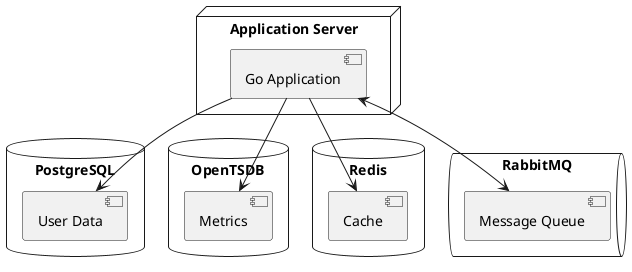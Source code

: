 @startuml
node "Application Server" {
    [Go Application]
}

database "PostgreSQL" {
    [User Data]
}

database "OpenTSDB" {
    [Metrics]
}

database "Redis" {
    [Cache]
}

queue "RabbitMQ" {
    [Message Queue]
}

[Go Application] --> [User Data]
[Go Application] --> [Metrics]
[Go Application] --> [Cache]
[Go Application] <--> [Message Queue]
@enduml
